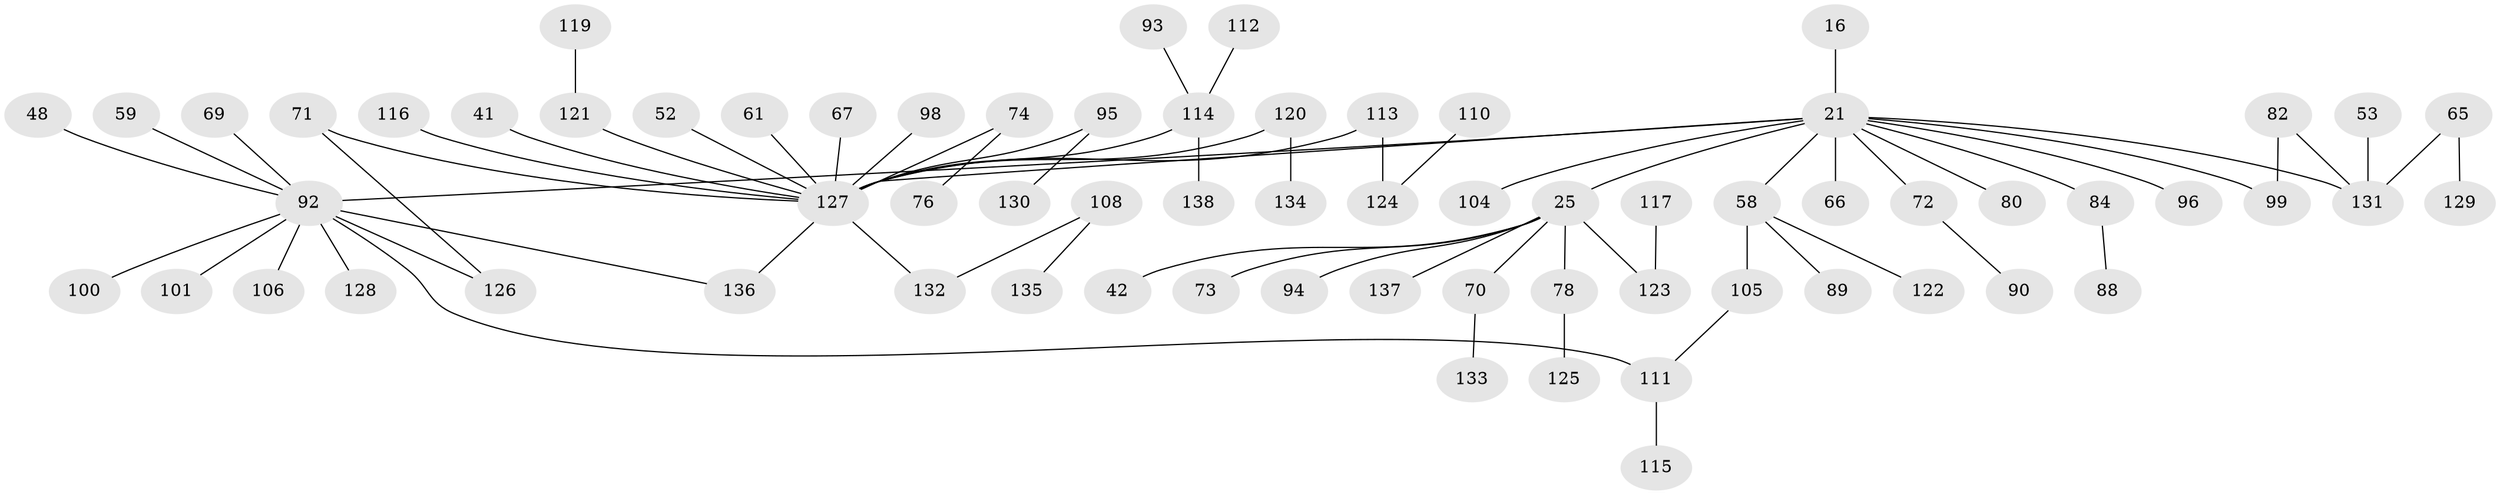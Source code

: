 // original degree distribution, {5: 0.021739130434782608, 3: 0.17391304347826086, 4: 0.06521739130434782, 8: 0.007246376811594203, 10: 0.007246376811594203, 2: 0.3188405797101449, 1: 0.39855072463768115, 6: 0.007246376811594203}
// Generated by graph-tools (version 1.1) at 2025/45/03/04/25 21:45:33]
// undirected, 69 vertices, 72 edges
graph export_dot {
graph [start="1"]
  node [color=gray90,style=filled];
  16;
  21 [super="+4"];
  25 [super="+23+3"];
  41 [super="+37"];
  42;
  48;
  52;
  53 [super="+43"];
  58 [super="+44"];
  59;
  61;
  65;
  66 [super="+15"];
  67;
  69;
  70;
  71;
  72;
  73;
  74;
  76;
  78;
  80;
  82;
  84;
  88;
  89;
  90;
  92 [super="+18+50+5+55"];
  93;
  94;
  95;
  96;
  98;
  99 [super="+12"];
  100;
  101;
  104;
  105 [super="+47"];
  106;
  108;
  110;
  111 [super="+86+107"];
  112;
  113 [super="+103"];
  114 [super="+35+32+83+39+60"];
  115;
  116 [super="+34"];
  117;
  119;
  120;
  121 [super="+102"];
  122;
  123 [super="+109"];
  124 [super="+81"];
  125;
  126;
  127 [super="+97"];
  128;
  129;
  130;
  131 [super="+64+118"];
  132 [super="+79"];
  133;
  134;
  135;
  136;
  137;
  138;
  16 -- 21;
  21 -- 72;
  21 -- 80;
  21 -- 104;
  21 -- 96;
  21 -- 84;
  21 -- 127 [weight=2];
  21 -- 25 [weight=2];
  21 -- 58;
  21 -- 92;
  21 -- 131 [weight=2];
  21 -- 99;
  21 -- 66;
  25 -- 70;
  25 -- 73;
  25 -- 78;
  25 -- 94;
  25 -- 137;
  25 -- 42;
  25 -- 123;
  41 -- 127;
  48 -- 92;
  52 -- 127;
  53 -- 131;
  58 -- 122;
  58 -- 89;
  58 -- 105;
  59 -- 92;
  61 -- 127;
  65 -- 129;
  65 -- 131;
  67 -- 127;
  69 -- 92;
  70 -- 133;
  71 -- 126;
  71 -- 127;
  72 -- 90;
  74 -- 76;
  74 -- 127;
  78 -- 125;
  82 -- 99;
  82 -- 131;
  84 -- 88;
  92 -- 101;
  92 -- 136;
  92 -- 128;
  92 -- 100;
  92 -- 126;
  92 -- 111 [weight=2];
  92 -- 106;
  93 -- 114;
  95 -- 130;
  95 -- 127;
  98 -- 127;
  105 -- 111;
  108 -- 135;
  108 -- 132;
  110 -- 124;
  111 -- 115;
  112 -- 114;
  113 -- 124;
  113 -- 127;
  114 -- 138;
  114 -- 127;
  116 -- 127;
  117 -- 123;
  119 -- 121;
  120 -- 134;
  120 -- 127;
  121 -- 127;
  127 -- 136;
  127 -- 132;
}
